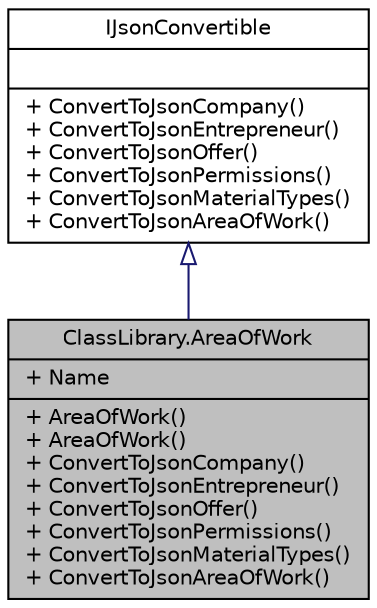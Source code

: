digraph "ClassLibrary.AreaOfWork"
{
 // INTERACTIVE_SVG=YES
 // LATEX_PDF_SIZE
  edge [fontname="Helvetica",fontsize="10",labelfontname="Helvetica",labelfontsize="10"];
  node [fontname="Helvetica",fontsize="10",shape=record];
  Node1 [label="{ClassLibrary.AreaOfWork\n|+ Name\l|+ AreaOfWork()\l+ AreaOfWork()\l+ ConvertToJsonCompany()\l+ ConvertToJsonEntrepreneur()\l+ ConvertToJsonOffer()\l+ ConvertToJsonPermissions()\l+ ConvertToJsonMaterialTypes()\l+ ConvertToJsonAreaOfWork()\l}",height=0.2,width=0.4,color="black", fillcolor="grey75", style="filled", fontcolor="black",tooltip="Representa una categoria de una empresa EXPERT : Esta clase es una clase base del programa que contie..."];
  Node2 -> Node1 [dir="back",color="midnightblue",fontsize="10",style="solid",arrowtail="onormal",fontname="Helvetica"];
  Node2 [label="{IJsonConvertible\n||+ ConvertToJsonCompany()\l+ ConvertToJsonEntrepreneur()\l+ ConvertToJsonOffer()\l+ ConvertToJsonPermissions()\l+ ConvertToJsonMaterialTypes()\l+ ConvertToJsonAreaOfWork()\l}",height=0.2,width=0.4,color="black", fillcolor="white", style="filled",URL="$interfaceClassLibrary_1_1IJsonConvertible.html",tooltip="Define el tipo que tienen los objetos que pueden ser serializados en y deserializados desde texto en ..."];
}
